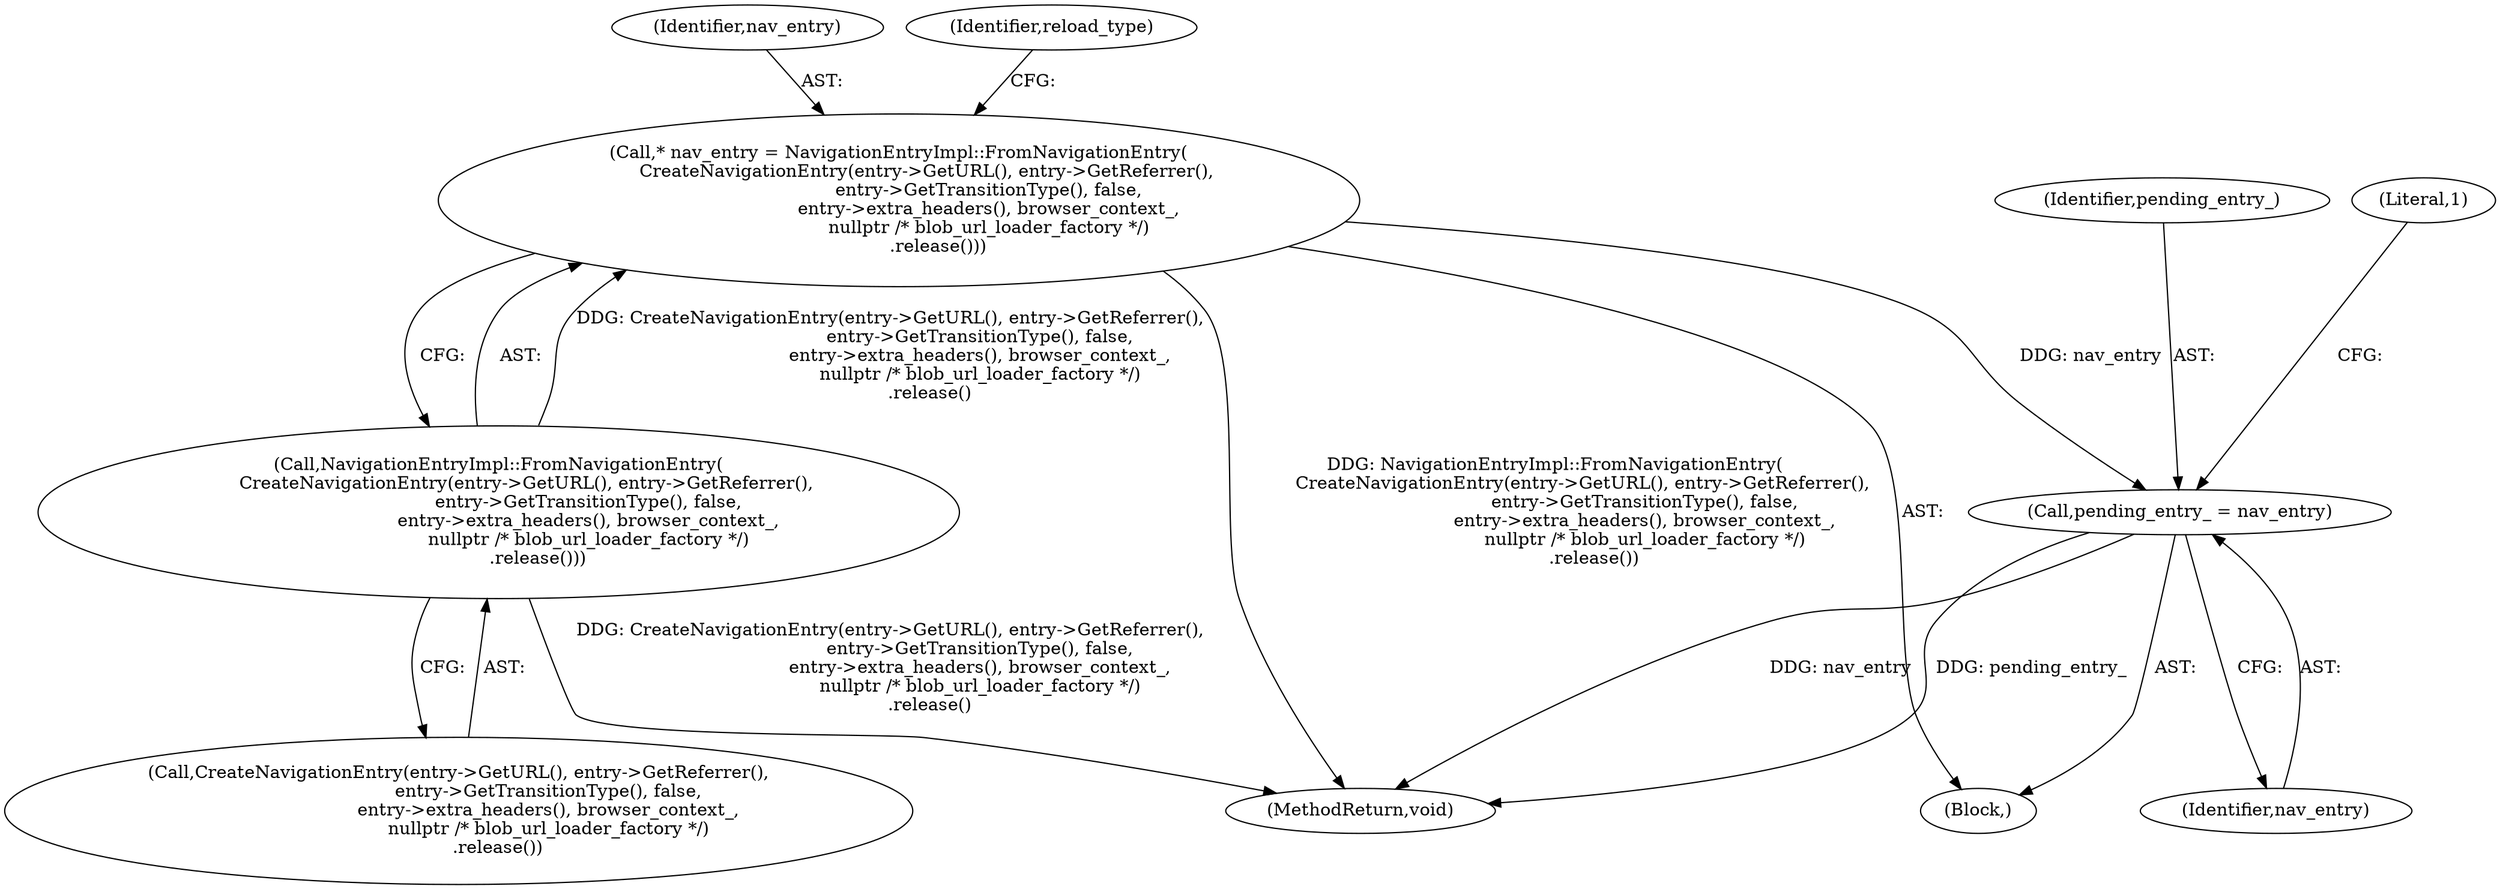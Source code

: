 digraph "0_Chrome_4391ff2884fe15b8d609bd6d3af61aacf8ad52a1@pointer" {
"1000252" [label="(Call,* nav_entry = NavigationEntryImpl::FromNavigationEntry(\n          CreateNavigationEntry(entry->GetURL(), entry->GetReferrer(),\n                                entry->GetTransitionType(), false,\n                                entry->extra_headers(), browser_context_,\n                                nullptr /* blob_url_loader_factory */)\n              .release()))"];
"1000254" [label="(Call,NavigationEntryImpl::FromNavigationEntry(\n          CreateNavigationEntry(entry->GetURL(), entry->GetReferrer(),\n                                entry->GetTransitionType(), false,\n                                entry->extra_headers(), browser_context_,\n                                nullptr /* blob_url_loader_factory */)\n              .release()))"];
"1000263" [label="(Call,pending_entry_ = nav_entry)"];
"1000268" [label="(Literal,1)"];
"1000263" [label="(Call,pending_entry_ = nav_entry)"];
"1000264" [label="(Identifier,pending_entry_)"];
"1000253" [label="(Identifier,nav_entry)"];
"1000252" [label="(Call,* nav_entry = NavigationEntryImpl::FromNavigationEntry(\n          CreateNavigationEntry(entry->GetURL(), entry->GetReferrer(),\n                                entry->GetTransitionType(), false,\n                                entry->extra_headers(), browser_context_,\n                                nullptr /* blob_url_loader_factory */)\n              .release()))"];
"1000265" [label="(Identifier,nav_entry)"];
"1000255" [label="(Call,CreateNavigationEntry(entry->GetURL(), entry->GetReferrer(),\n                                entry->GetTransitionType(), false,\n                                entry->extra_headers(), browser_context_,\n                                nullptr /* blob_url_loader_factory */)\n              .release())"];
"1000283" [label="(MethodReturn,void)"];
"1000257" [label="(Identifier,reload_type)"];
"1000250" [label="(Block,)"];
"1000254" [label="(Call,NavigationEntryImpl::FromNavigationEntry(\n          CreateNavigationEntry(entry->GetURL(), entry->GetReferrer(),\n                                entry->GetTransitionType(), false,\n                                entry->extra_headers(), browser_context_,\n                                nullptr /* blob_url_loader_factory */)\n              .release()))"];
"1000252" -> "1000250"  [label="AST: "];
"1000252" -> "1000254"  [label="CFG: "];
"1000253" -> "1000252"  [label="AST: "];
"1000254" -> "1000252"  [label="AST: "];
"1000257" -> "1000252"  [label="CFG: "];
"1000252" -> "1000283"  [label="DDG: NavigationEntryImpl::FromNavigationEntry(\n          CreateNavigationEntry(entry->GetURL(), entry->GetReferrer(),\n                                entry->GetTransitionType(), false,\n                                entry->extra_headers(), browser_context_,\n                                nullptr /* blob_url_loader_factory */)\n              .release())"];
"1000254" -> "1000252"  [label="DDG: CreateNavigationEntry(entry->GetURL(), entry->GetReferrer(),\n                                entry->GetTransitionType(), false,\n                                entry->extra_headers(), browser_context_,\n                                nullptr /* blob_url_loader_factory */)\n              .release()"];
"1000252" -> "1000263"  [label="DDG: nav_entry"];
"1000254" -> "1000255"  [label="CFG: "];
"1000255" -> "1000254"  [label="AST: "];
"1000254" -> "1000283"  [label="DDG: CreateNavigationEntry(entry->GetURL(), entry->GetReferrer(),\n                                entry->GetTransitionType(), false,\n                                entry->extra_headers(), browser_context_,\n                                nullptr /* blob_url_loader_factory */)\n              .release()"];
"1000263" -> "1000250"  [label="AST: "];
"1000263" -> "1000265"  [label="CFG: "];
"1000264" -> "1000263"  [label="AST: "];
"1000265" -> "1000263"  [label="AST: "];
"1000268" -> "1000263"  [label="CFG: "];
"1000263" -> "1000283"  [label="DDG: nav_entry"];
"1000263" -> "1000283"  [label="DDG: pending_entry_"];
}
